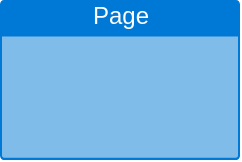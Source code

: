 <mxfile version="13.10.0" type="embed">
    <diagram id="cBdnq5_amlwDBqgXuRsT" name="第 1 页">
        <mxGraphModel dx="785" dy="390" grid="1" gridSize="10" guides="1" tooltips="1" connect="1" arrows="1" fold="1" page="1" pageScale="1" pageWidth="827" pageHeight="1169" math="0" shadow="0">
            <root>
                <mxCell id="0"/>
                <mxCell id="1" parent="0"/>
                <mxCell id="2" value="Page" style="html=1;strokeColor=none;fillColor=#0079D6;labelPosition=center;verticalLabelPosition=middle;verticalAlign=top;align=center;fontSize=12;outlineConnect=0;spacingTop=-6;fontColor=#FFFFFF;shape=mxgraph.sitemap.page;" vertex="1" parent="1">
                    <mxGeometry x="80" y="80" width="120" height="80" as="geometry"/>
                </mxCell>
            </root>
        </mxGraphModel>
    </diagram>
</mxfile>